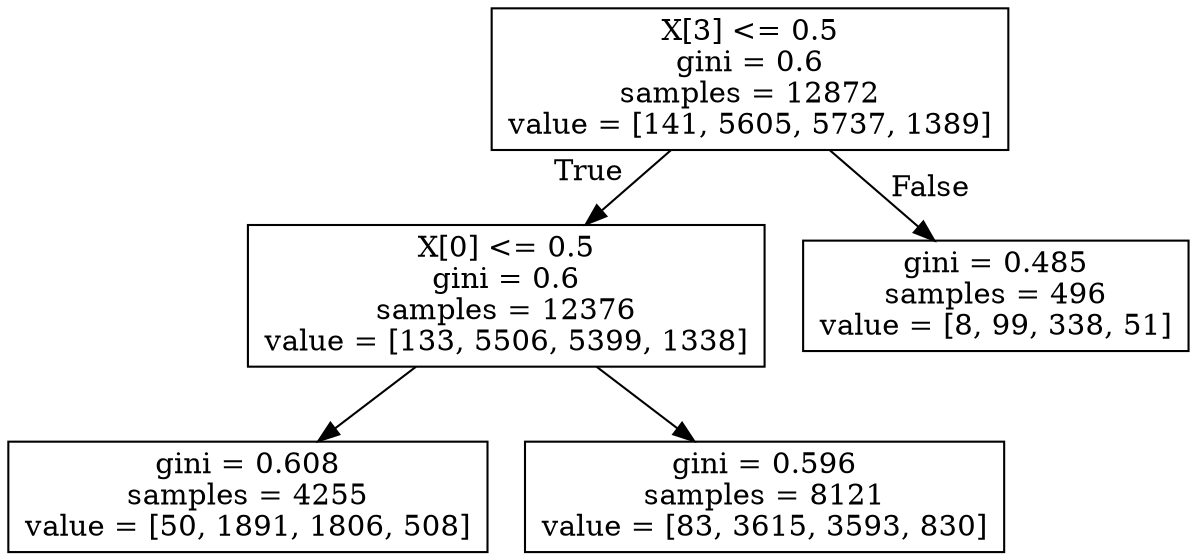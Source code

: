 digraph Tree {
node [shape=box] ;
0 [label="X[3] <= 0.5\ngini = 0.6\nsamples = 12872\nvalue = [141, 5605, 5737, 1389]"] ;
1 [label="X[0] <= 0.5\ngini = 0.6\nsamples = 12376\nvalue = [133, 5506, 5399, 1338]"] ;
0 -> 1 [labeldistance=2.5, labelangle=45, headlabel="True"] ;
2 [label="gini = 0.608\nsamples = 4255\nvalue = [50, 1891, 1806, 508]"] ;
1 -> 2 ;
3 [label="gini = 0.596\nsamples = 8121\nvalue = [83, 3615, 3593, 830]"] ;
1 -> 3 ;
4 [label="gini = 0.485\nsamples = 496\nvalue = [8, 99, 338, 51]"] ;
0 -> 4 [labeldistance=2.5, labelangle=-45, headlabel="False"] ;
}